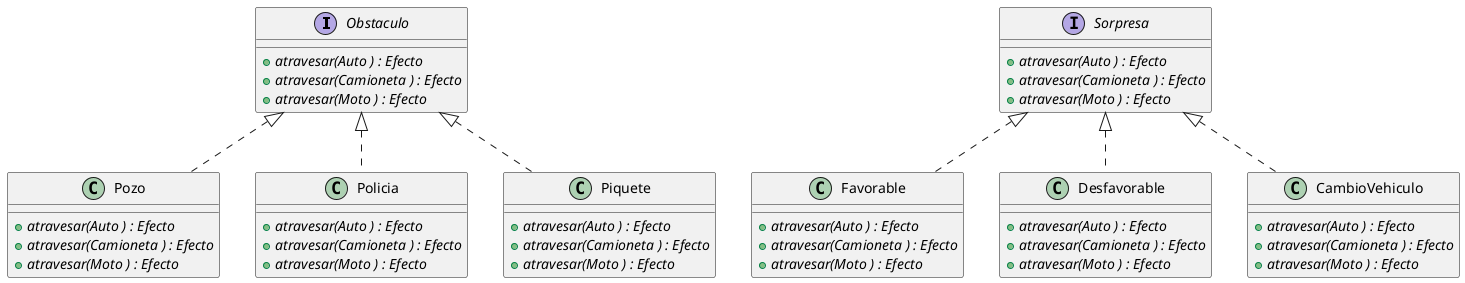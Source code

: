 @startuml
interface Obstaculo{
 +    atravesar(Auto ) : Efecto {abstract}
   +  atravesar(Camioneta ) : Efecto {abstract}
    + atravesar(Moto ) : Efecto {abstract}
}

class Pozo{
 +    atravesar(Auto ) : Efecto {abstract}
   +  atravesar(Camioneta ) : Efecto {abstract}
    + atravesar(Moto ) : Efecto {abstract}
}

class Policia{
 +    atravesar(Auto ) : Efecto {abstract}
   +  atravesar(Camioneta ) : Efecto {abstract}
    + atravesar(Moto ) : Efecto {abstract}
}

class Piquete{
 +    atravesar(Auto ) : Efecto {abstract}
   +  atravesar(Camioneta ) : Efecto {abstract}
    + atravesar(Moto ) : Efecto {abstract}
}

Obstaculo <|.. Pozo
Obstaculo <|.. Policia
Obstaculo <|.. Piquete

interface Sorpresa{
 +    atravesar(Auto ) : Efecto {abstract}
   +  atravesar(Camioneta ) : Efecto {abstract}
    + atravesar(Moto ) : Efecto {abstract}
}

class Favorable{
 +    atravesar(Auto ) : Efecto {abstract}
   +  atravesar(Camioneta ) : Efecto {abstract}
    + atravesar(Moto ) : Efecto {abstract}
}

class Desfavorable{
 +    atravesar(Auto ) : Efecto {abstract}
   +  atravesar(Camioneta ) : Efecto {abstract}
    + atravesar(Moto ) : Efecto {abstract}
}

class CambioVehiculo{
 +    atravesar(Auto ) : Efecto {abstract}
   +  atravesar(Camioneta ) : Efecto {abstract}
    + atravesar(Moto ) : Efecto {abstract}
}


Sorpresa <|.. Favorable
Sorpresa <|.. Desfavorable
Sorpresa <|.. CambioVehiculo
@enduml

